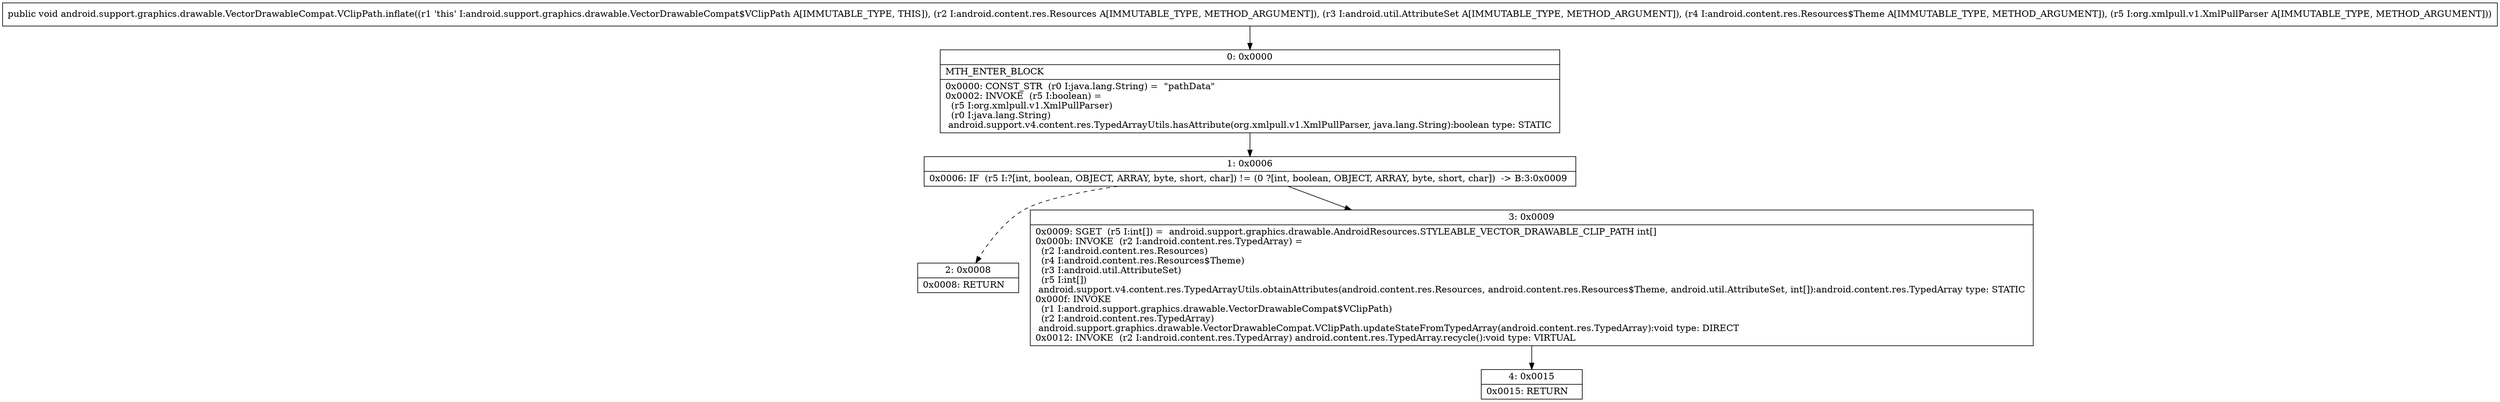 digraph "CFG forandroid.support.graphics.drawable.VectorDrawableCompat.VClipPath.inflate(Landroid\/content\/res\/Resources;Landroid\/util\/AttributeSet;Landroid\/content\/res\/Resources$Theme;Lorg\/xmlpull\/v1\/XmlPullParser;)V" {
Node_0 [shape=record,label="{0\:\ 0x0000|MTH_ENTER_BLOCK\l|0x0000: CONST_STR  (r0 I:java.lang.String) =  \"pathData\" \l0x0002: INVOKE  (r5 I:boolean) = \l  (r5 I:org.xmlpull.v1.XmlPullParser)\l  (r0 I:java.lang.String)\l android.support.v4.content.res.TypedArrayUtils.hasAttribute(org.xmlpull.v1.XmlPullParser, java.lang.String):boolean type: STATIC \l}"];
Node_1 [shape=record,label="{1\:\ 0x0006|0x0006: IF  (r5 I:?[int, boolean, OBJECT, ARRAY, byte, short, char]) != (0 ?[int, boolean, OBJECT, ARRAY, byte, short, char])  \-\> B:3:0x0009 \l}"];
Node_2 [shape=record,label="{2\:\ 0x0008|0x0008: RETURN   \l}"];
Node_3 [shape=record,label="{3\:\ 0x0009|0x0009: SGET  (r5 I:int[]) =  android.support.graphics.drawable.AndroidResources.STYLEABLE_VECTOR_DRAWABLE_CLIP_PATH int[] \l0x000b: INVOKE  (r2 I:android.content.res.TypedArray) = \l  (r2 I:android.content.res.Resources)\l  (r4 I:android.content.res.Resources$Theme)\l  (r3 I:android.util.AttributeSet)\l  (r5 I:int[])\l android.support.v4.content.res.TypedArrayUtils.obtainAttributes(android.content.res.Resources, android.content.res.Resources$Theme, android.util.AttributeSet, int[]):android.content.res.TypedArray type: STATIC \l0x000f: INVOKE  \l  (r1 I:android.support.graphics.drawable.VectorDrawableCompat$VClipPath)\l  (r2 I:android.content.res.TypedArray)\l android.support.graphics.drawable.VectorDrawableCompat.VClipPath.updateStateFromTypedArray(android.content.res.TypedArray):void type: DIRECT \l0x0012: INVOKE  (r2 I:android.content.res.TypedArray) android.content.res.TypedArray.recycle():void type: VIRTUAL \l}"];
Node_4 [shape=record,label="{4\:\ 0x0015|0x0015: RETURN   \l}"];
MethodNode[shape=record,label="{public void android.support.graphics.drawable.VectorDrawableCompat.VClipPath.inflate((r1 'this' I:android.support.graphics.drawable.VectorDrawableCompat$VClipPath A[IMMUTABLE_TYPE, THIS]), (r2 I:android.content.res.Resources A[IMMUTABLE_TYPE, METHOD_ARGUMENT]), (r3 I:android.util.AttributeSet A[IMMUTABLE_TYPE, METHOD_ARGUMENT]), (r4 I:android.content.res.Resources$Theme A[IMMUTABLE_TYPE, METHOD_ARGUMENT]), (r5 I:org.xmlpull.v1.XmlPullParser A[IMMUTABLE_TYPE, METHOD_ARGUMENT])) }"];
MethodNode -> Node_0;
Node_0 -> Node_1;
Node_1 -> Node_2[style=dashed];
Node_1 -> Node_3;
Node_3 -> Node_4;
}

